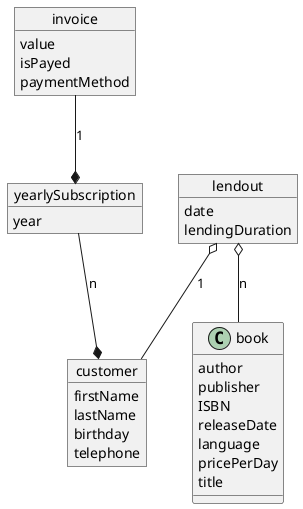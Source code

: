 @startuml

object customer {
    firstName
    lastName
    birthday
    telephone
}

object yearlySubscription {
    year
}

object invoice {
    value
    isPayed
    paymentMethod
}

yearlySubscription --* customer : n
invoice --* yearlySubscription : 1

object lendout {
    date
    lendingDuration
}

lendout o-- customer : 1
lendout o-- book : n

object book {
    author
    publisher
    ISBN
    releaseDate
    language
    pricePerDay
    title
}

@enduml